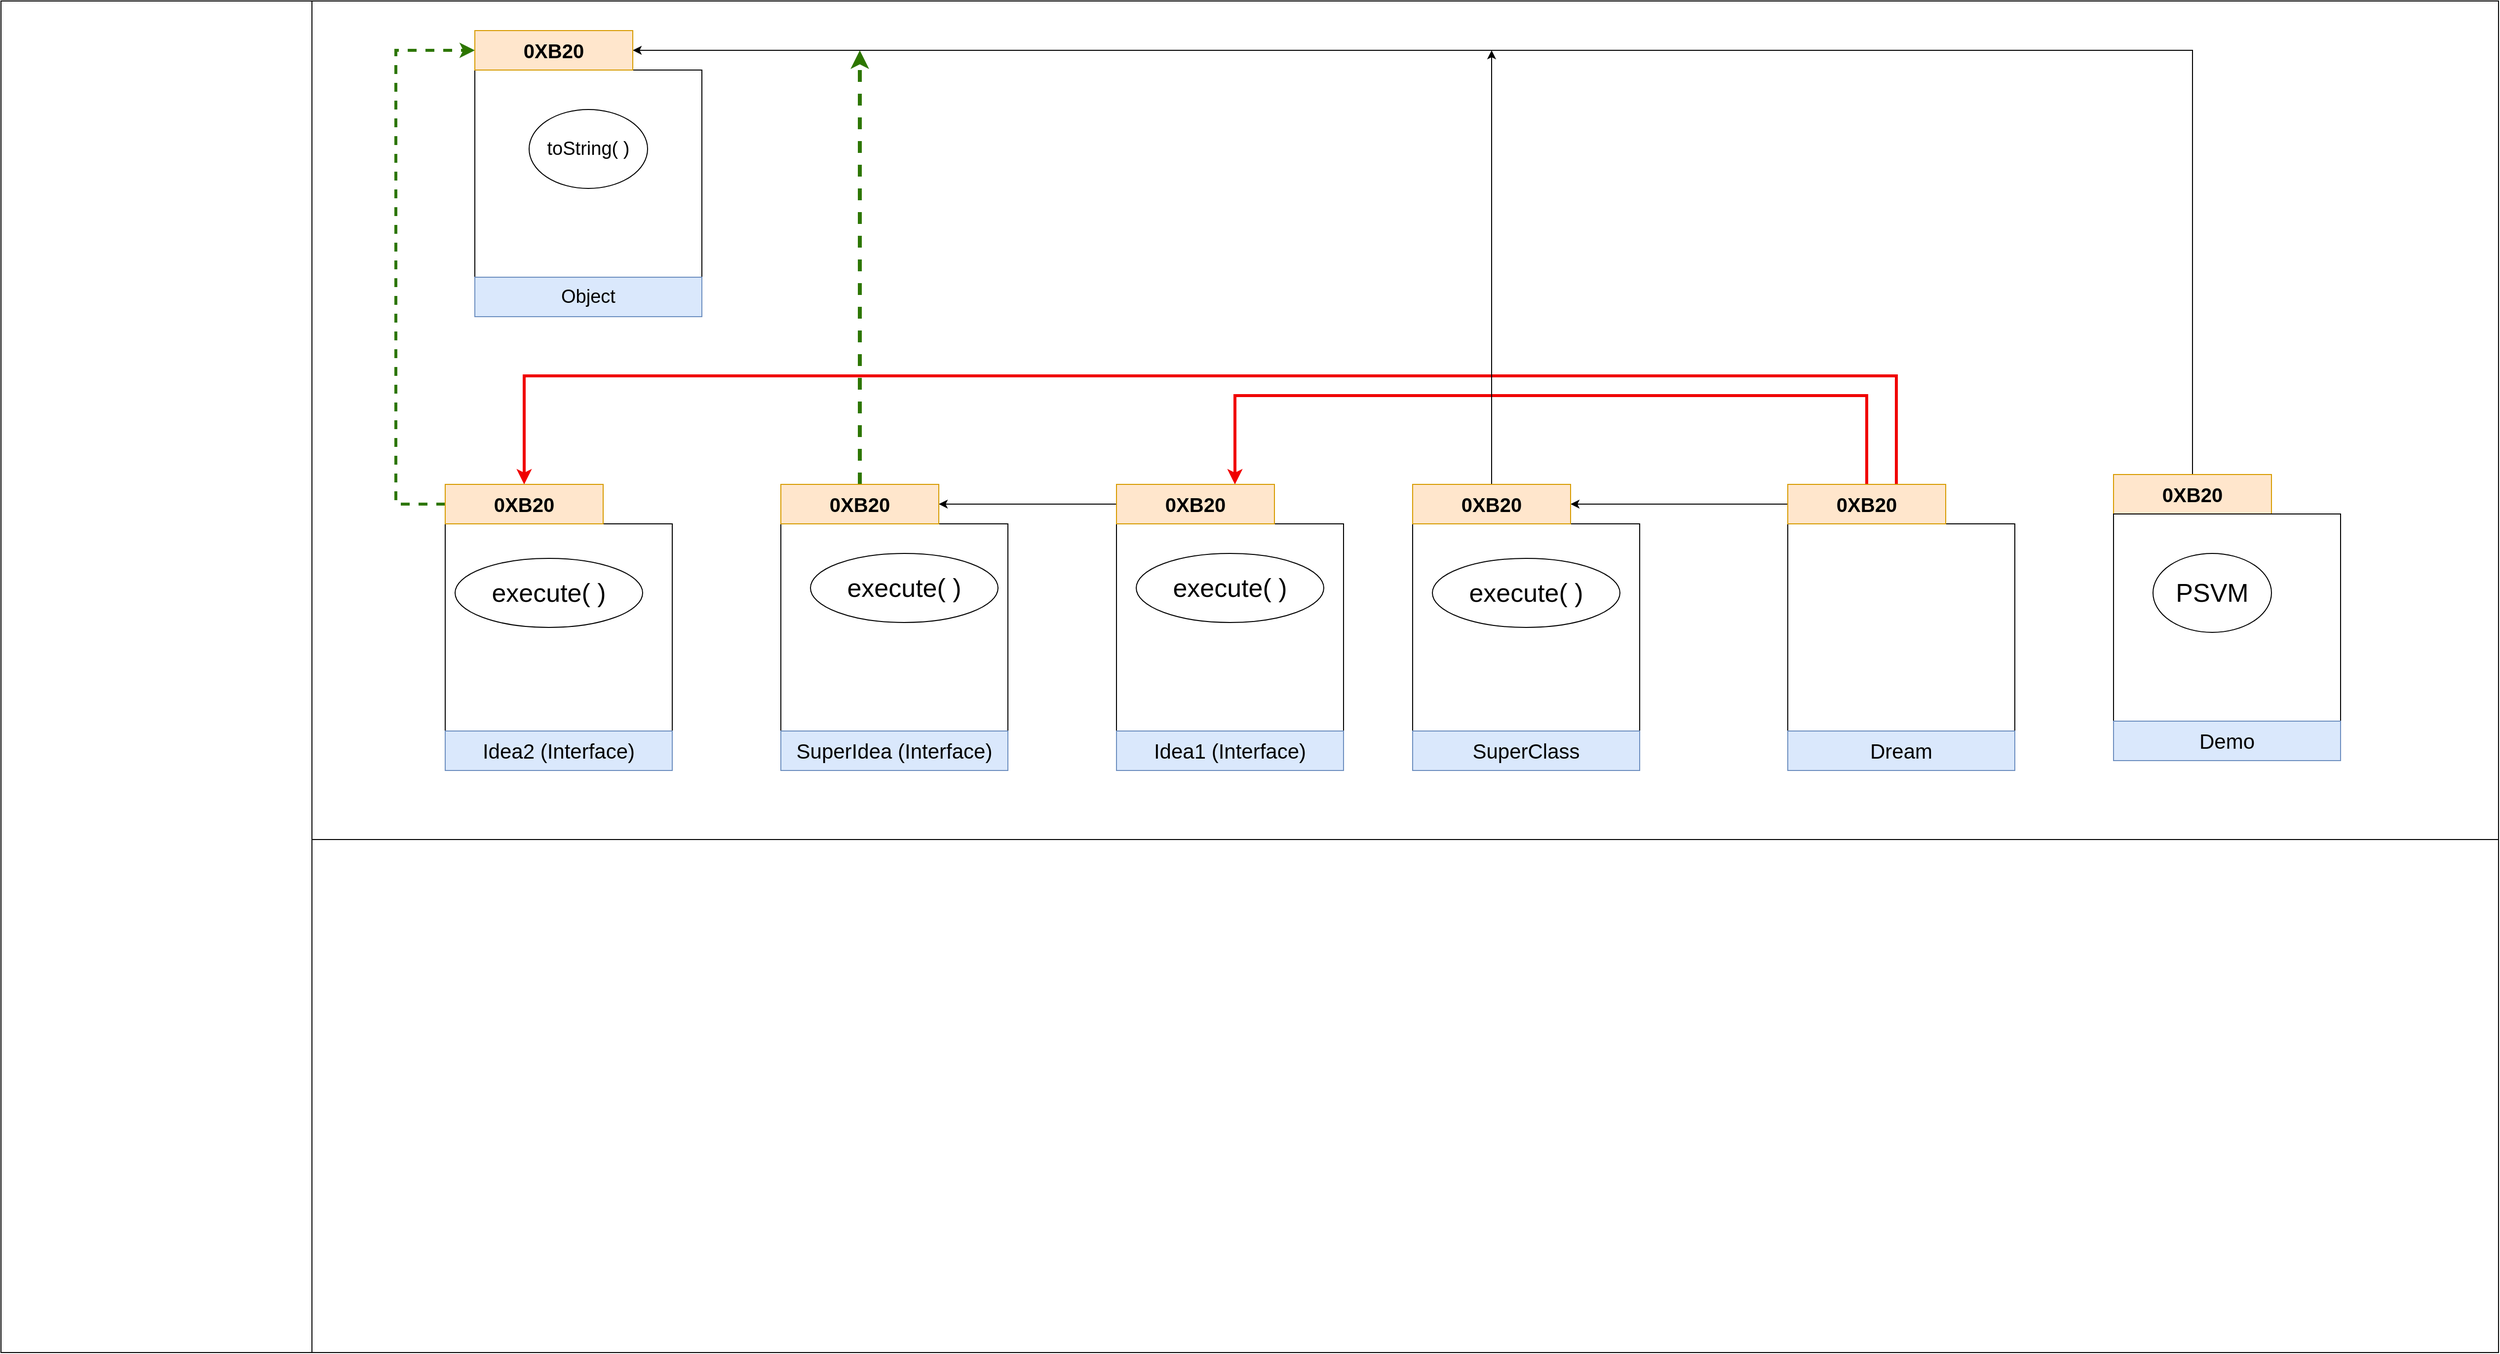 <mxfile version="21.3.7" type="device">
  <diagram name="Page-1" id="Rr9zQtewQg0JvDJPnsGa">
    <mxGraphModel dx="4940" dy="2505" grid="1" gridSize="10" guides="1" tooltips="1" connect="1" arrows="1" fold="1" page="1" pageScale="1" pageWidth="850" pageHeight="1100" math="0" shadow="0">
      <root>
        <mxCell id="0" />
        <mxCell id="1" parent="0" />
        <mxCell id="DpoA7Zxy-RB4v1eP22rn-39" value="" style="rounded=0;whiteSpace=wrap;html=1;" vertex="1" parent="1">
          <mxGeometry x="-1395" y="-460" width="2215" height="850" as="geometry" />
        </mxCell>
        <mxCell id="DpoA7Zxy-RB4v1eP22rn-1" value="" style="rounded=0;whiteSpace=wrap;html=1;" vertex="1" parent="1">
          <mxGeometry x="-280" y="70" width="230" height="250" as="geometry" />
        </mxCell>
        <mxCell id="DpoA7Zxy-RB4v1eP22rn-2" value="SuperClass" style="rounded=0;whiteSpace=wrap;html=1;fillColor=#dae8fc;strokeColor=#6c8ebf;fontSize=21;" vertex="1" parent="1">
          <mxGeometry x="-280" y="280" width="230" height="40" as="geometry" />
        </mxCell>
        <mxCell id="DpoA7Zxy-RB4v1eP22rn-12" style="edgeStyle=orthogonalEdgeStyle;rounded=0;orthogonalLoop=1;jettySize=auto;html=1;entryX=1;entryY=0.5;entryDx=0;entryDy=0;exitX=0;exitY=0.5;exitDx=0;exitDy=0;" edge="1" parent="1" source="DpoA7Zxy-RB4v1eP22rn-17" target="DpoA7Zxy-RB4v1eP22rn-18">
          <mxGeometry relative="1" as="geometry" />
        </mxCell>
        <mxCell id="DpoA7Zxy-RB4v1eP22rn-13" style="edgeStyle=orthogonalEdgeStyle;rounded=0;orthogonalLoop=1;jettySize=auto;html=1;entryX=0.75;entryY=0;entryDx=0;entryDy=0;exitX=0.5;exitY=0;exitDx=0;exitDy=0;fillColor=#a20025;strokeColor=#F00000;strokeWidth=3;" edge="1" parent="1" source="DpoA7Zxy-RB4v1eP22rn-17" target="DpoA7Zxy-RB4v1eP22rn-19">
          <mxGeometry relative="1" as="geometry">
            <mxPoint x="180" as="sourcePoint" />
            <Array as="points">
              <mxPoint x="180" y="-60" />
              <mxPoint x="-460" y="-60" />
            </Array>
          </mxGeometry>
        </mxCell>
        <mxCell id="DpoA7Zxy-RB4v1eP22rn-4" value="" style="rounded=0;whiteSpace=wrap;html=1;" vertex="1" parent="1">
          <mxGeometry x="100" y="70" width="230" height="250" as="geometry" />
        </mxCell>
        <mxCell id="DpoA7Zxy-RB4v1eP22rn-3" value="Dream" style="rounded=0;whiteSpace=wrap;html=1;fillColor=#dae8fc;strokeColor=#6c8ebf;fontSize=21;" vertex="1" parent="1">
          <mxGeometry x="100" y="280" width="230" height="40" as="geometry" />
        </mxCell>
        <mxCell id="DpoA7Zxy-RB4v1eP22rn-5" value="" style="rounded=0;whiteSpace=wrap;html=1;" vertex="1" parent="1">
          <mxGeometry x="-920" y="70" width="230" height="250" as="geometry" />
        </mxCell>
        <mxCell id="DpoA7Zxy-RB4v1eP22rn-6" value="SuperIdea (Interface)" style="rounded=0;whiteSpace=wrap;html=1;fillColor=#dae8fc;strokeColor=#6c8ebf;fontSize=21;" vertex="1" parent="1">
          <mxGeometry x="-920" y="280" width="230" height="40" as="geometry" />
        </mxCell>
        <mxCell id="DpoA7Zxy-RB4v1eP22rn-8" value="" style="rounded=0;whiteSpace=wrap;html=1;" vertex="1" parent="1">
          <mxGeometry x="-580" y="70" width="230" height="250" as="geometry" />
        </mxCell>
        <mxCell id="DpoA7Zxy-RB4v1eP22rn-7" value="Idea1 (Interface)" style="rounded=0;whiteSpace=wrap;html=1;fillColor=#dae8fc;strokeColor=#6c8ebf;fontSize=21;" vertex="1" parent="1">
          <mxGeometry x="-580" y="280" width="230" height="40" as="geometry" />
        </mxCell>
        <mxCell id="DpoA7Zxy-RB4v1eP22rn-10" value="" style="rounded=0;whiteSpace=wrap;html=1;" vertex="1" parent="1">
          <mxGeometry x="-1260" y="70" width="230" height="250" as="geometry" />
        </mxCell>
        <mxCell id="DpoA7Zxy-RB4v1eP22rn-9" value="Idea2 (Interface)" style="rounded=0;whiteSpace=wrap;html=1;fillColor=#dae8fc;strokeColor=#6c8ebf;fontSize=21;" vertex="1" parent="1">
          <mxGeometry x="-1260" y="280" width="230" height="40" as="geometry" />
        </mxCell>
        <mxCell id="DpoA7Zxy-RB4v1eP22rn-23" style="edgeStyle=orthogonalEdgeStyle;rounded=0;orthogonalLoop=1;jettySize=auto;html=1;entryX=0.5;entryY=0;entryDx=0;entryDy=0;fillColor=#a20025;strokeColor=#F00000;strokeWidth=3;" edge="1" parent="1" source="DpoA7Zxy-RB4v1eP22rn-17" target="DpoA7Zxy-RB4v1eP22rn-20">
          <mxGeometry relative="1" as="geometry">
            <Array as="points">
              <mxPoint x="210" y="-80" />
              <mxPoint x="-1180" y="-80" />
            </Array>
          </mxGeometry>
        </mxCell>
        <mxCell id="DpoA7Zxy-RB4v1eP22rn-17" value="0XB20" style="rounded=0;whiteSpace=wrap;html=1;fillColor=#ffe6cc;strokeColor=#d79b00;fontSize=20;fontStyle=1" vertex="1" parent="1">
          <mxGeometry x="100" y="30" width="160" height="40" as="geometry" />
        </mxCell>
        <mxCell id="DpoA7Zxy-RB4v1eP22rn-36" style="edgeStyle=orthogonalEdgeStyle;rounded=0;orthogonalLoop=1;jettySize=auto;html=1;" edge="1" parent="1" source="DpoA7Zxy-RB4v1eP22rn-18">
          <mxGeometry relative="1" as="geometry">
            <mxPoint x="-200" y="-410" as="targetPoint" />
          </mxGeometry>
        </mxCell>
        <mxCell id="DpoA7Zxy-RB4v1eP22rn-18" value="0XB20" style="rounded=0;whiteSpace=wrap;html=1;fillColor=#ffe6cc;strokeColor=#d79b00;fontSize=20;fontStyle=1" vertex="1" parent="1">
          <mxGeometry x="-280" y="30" width="160" height="40" as="geometry" />
        </mxCell>
        <mxCell id="DpoA7Zxy-RB4v1eP22rn-22" value="" style="edgeStyle=orthogonalEdgeStyle;rounded=0;orthogonalLoop=1;jettySize=auto;html=1;entryX=1;entryY=0.5;entryDx=0;entryDy=0;" edge="1" parent="1" source="DpoA7Zxy-RB4v1eP22rn-19" target="DpoA7Zxy-RB4v1eP22rn-21">
          <mxGeometry relative="1" as="geometry" />
        </mxCell>
        <mxCell id="DpoA7Zxy-RB4v1eP22rn-19" value="0XB20" style="rounded=0;whiteSpace=wrap;html=1;fillColor=#ffe6cc;strokeColor=#d79b00;fontSize=20;fontStyle=1" vertex="1" parent="1">
          <mxGeometry x="-580" y="30" width="160" height="40" as="geometry" />
        </mxCell>
        <mxCell id="DpoA7Zxy-RB4v1eP22rn-38" style="edgeStyle=orthogonalEdgeStyle;rounded=0;orthogonalLoop=1;jettySize=auto;html=1;entryX=0;entryY=0.5;entryDx=0;entryDy=0;strokeWidth=3;fillColor=#60a917;strokeColor=#2D7600;dashed=1;" edge="1" parent="1" source="DpoA7Zxy-RB4v1eP22rn-20" target="DpoA7Zxy-RB4v1eP22rn-34">
          <mxGeometry relative="1" as="geometry">
            <Array as="points">
              <mxPoint x="-1310" y="50" />
              <mxPoint x="-1310" y="-410" />
            </Array>
          </mxGeometry>
        </mxCell>
        <mxCell id="DpoA7Zxy-RB4v1eP22rn-20" value="0XB20" style="rounded=0;whiteSpace=wrap;html=1;fillColor=#ffe6cc;strokeColor=#d79b00;fontSize=20;fontStyle=1" vertex="1" parent="1">
          <mxGeometry x="-1260" y="30" width="160" height="40" as="geometry" />
        </mxCell>
        <mxCell id="DpoA7Zxy-RB4v1eP22rn-37" style="edgeStyle=orthogonalEdgeStyle;rounded=0;orthogonalLoop=1;jettySize=auto;html=1;fillColor=#60a917;strokeColor=#2D7600;strokeWidth=4;dashed=1;" edge="1" parent="1" source="DpoA7Zxy-RB4v1eP22rn-21">
          <mxGeometry relative="1" as="geometry">
            <mxPoint x="-840" y="-410" as="targetPoint" />
          </mxGeometry>
        </mxCell>
        <mxCell id="DpoA7Zxy-RB4v1eP22rn-21" value="0XB20" style="rounded=0;whiteSpace=wrap;html=1;fillColor=#ffe6cc;strokeColor=#d79b00;fontSize=20;fontStyle=1" vertex="1" parent="1">
          <mxGeometry x="-920" y="30" width="160" height="40" as="geometry" />
        </mxCell>
        <mxCell id="DpoA7Zxy-RB4v1eP22rn-35" style="edgeStyle=orthogonalEdgeStyle;rounded=0;orthogonalLoop=1;jettySize=auto;html=1;entryX=1;entryY=0.5;entryDx=0;entryDy=0;" edge="1" parent="1" source="DpoA7Zxy-RB4v1eP22rn-24" target="DpoA7Zxy-RB4v1eP22rn-34">
          <mxGeometry relative="1" as="geometry">
            <Array as="points">
              <mxPoint x="510" y="-410" />
            </Array>
          </mxGeometry>
        </mxCell>
        <mxCell id="DpoA7Zxy-RB4v1eP22rn-24" value="0XB20" style="rounded=0;whiteSpace=wrap;html=1;fillColor=#ffe6cc;strokeColor=#d79b00;fontSize=20;fontStyle=1" vertex="1" parent="1">
          <mxGeometry x="430" y="20" width="160" height="40" as="geometry" />
        </mxCell>
        <mxCell id="DpoA7Zxy-RB4v1eP22rn-25" value="" style="rounded=0;whiteSpace=wrap;html=1;" vertex="1" parent="1">
          <mxGeometry x="430" y="60" width="230" height="250" as="geometry" />
        </mxCell>
        <mxCell id="DpoA7Zxy-RB4v1eP22rn-26" value="Demo" style="rounded=0;whiteSpace=wrap;html=1;fillColor=#dae8fc;strokeColor=#6c8ebf;fontSize=21;" vertex="1" parent="1">
          <mxGeometry x="430" y="270" width="230" height="40" as="geometry" />
        </mxCell>
        <mxCell id="DpoA7Zxy-RB4v1eP22rn-27" value="PSVM" style="ellipse;whiteSpace=wrap;html=1;fontSize=26;" vertex="1" parent="1">
          <mxGeometry x="470" y="100" width="120" height="80" as="geometry" />
        </mxCell>
        <mxCell id="DpoA7Zxy-RB4v1eP22rn-28" value="execute( )" style="ellipse;whiteSpace=wrap;html=1;fontSize=26;" vertex="1" parent="1">
          <mxGeometry x="-260" y="105" width="190" height="70" as="geometry" />
        </mxCell>
        <mxCell id="DpoA7Zxy-RB4v1eP22rn-29" value="execute( )" style="ellipse;whiteSpace=wrap;html=1;fontSize=26;" vertex="1" parent="1">
          <mxGeometry x="-560" y="100" width="190" height="70" as="geometry" />
        </mxCell>
        <mxCell id="DpoA7Zxy-RB4v1eP22rn-30" value="execute( )" style="ellipse;whiteSpace=wrap;html=1;fontSize=26;" vertex="1" parent="1">
          <mxGeometry x="-890" y="100" width="190" height="70" as="geometry" />
        </mxCell>
        <mxCell id="DpoA7Zxy-RB4v1eP22rn-31" value="execute( )" style="ellipse;whiteSpace=wrap;html=1;fontSize=26;" vertex="1" parent="1">
          <mxGeometry x="-1250" y="105" width="190" height="70" as="geometry" />
        </mxCell>
        <mxCell id="DpoA7Zxy-RB4v1eP22rn-32" value="" style="rounded=0;whiteSpace=wrap;html=1;" vertex="1" parent="1">
          <mxGeometry x="-1230" y="-390" width="230" height="250" as="geometry" />
        </mxCell>
        <mxCell id="DpoA7Zxy-RB4v1eP22rn-33" value="Object" style="rounded=0;whiteSpace=wrap;html=1;fillColor=#dae8fc;strokeColor=#6c8ebf;fontSize=19;" vertex="1" parent="1">
          <mxGeometry x="-1230" y="-180" width="230" height="40" as="geometry" />
        </mxCell>
        <mxCell id="DpoA7Zxy-RB4v1eP22rn-34" value="0XB20" style="rounded=0;whiteSpace=wrap;html=1;fillColor=#ffe6cc;strokeColor=#d79b00;fontSize=20;fontStyle=1" vertex="1" parent="1">
          <mxGeometry x="-1230" y="-430" width="160" height="40" as="geometry" />
        </mxCell>
        <mxCell id="DpoA7Zxy-RB4v1eP22rn-40" value="" style="rounded=0;whiteSpace=wrap;html=1;" vertex="1" parent="1">
          <mxGeometry x="-1395" y="390" width="2215" height="520" as="geometry" />
        </mxCell>
        <mxCell id="DpoA7Zxy-RB4v1eP22rn-41" value="" style="rounded=0;whiteSpace=wrap;html=1;" vertex="1" parent="1">
          <mxGeometry x="-1710" y="-460" width="315" height="1370" as="geometry" />
        </mxCell>
        <mxCell id="DpoA7Zxy-RB4v1eP22rn-42" value="toString( )" style="ellipse;whiteSpace=wrap;html=1;fontSize=19;" vertex="1" parent="1">
          <mxGeometry x="-1175" y="-350" width="120" height="80" as="geometry" />
        </mxCell>
      </root>
    </mxGraphModel>
  </diagram>
</mxfile>
